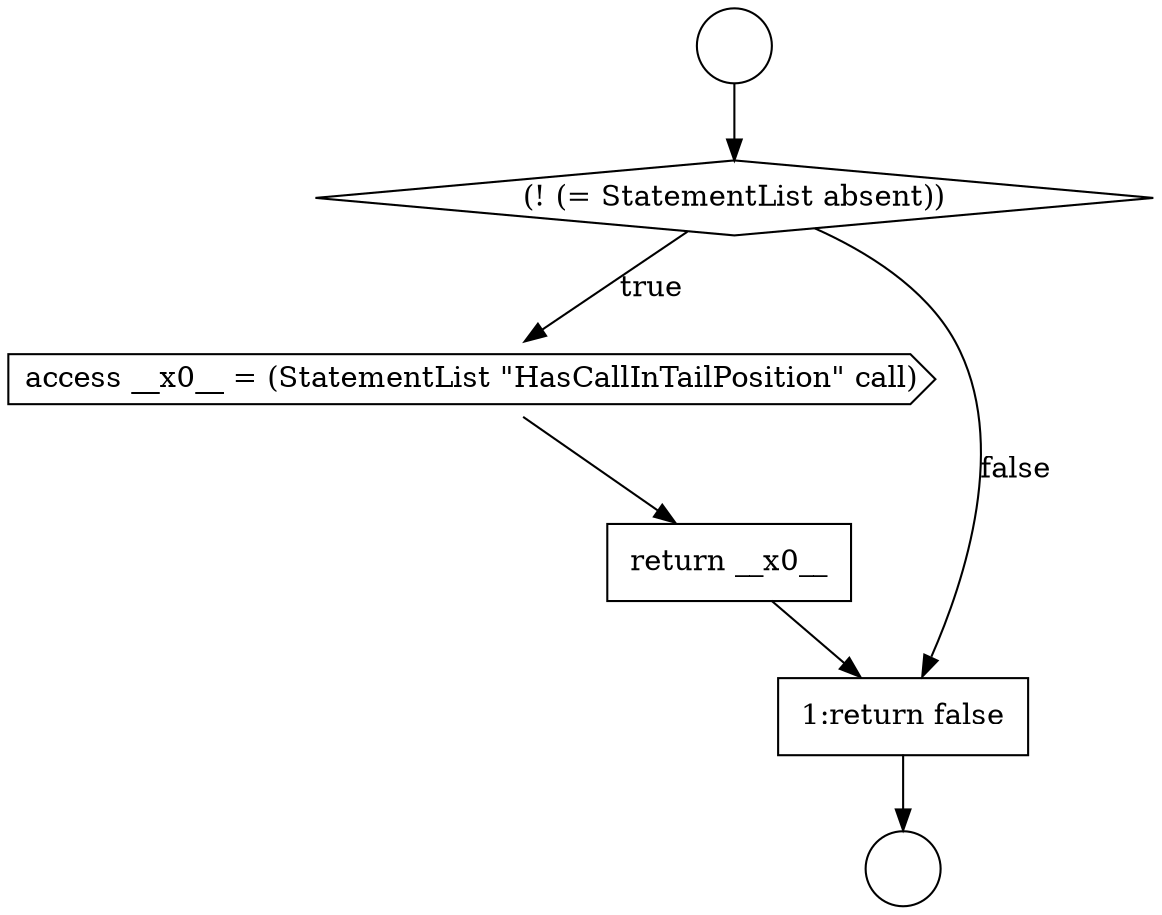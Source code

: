 digraph {
  node9035 [shape=diamond, label=<<font color="black">(! (= StatementList absent))</font>> color="black" fillcolor="white" style=filled]
  node9036 [shape=cds, label=<<font color="black">access __x0__ = (StatementList &quot;HasCallInTailPosition&quot; call)</font>> color="black" fillcolor="white" style=filled]
  node9033 [shape=circle label=" " color="black" fillcolor="white" style=filled]
  node9037 [shape=none, margin=0, label=<<font color="black">
    <table border="0" cellborder="1" cellspacing="0" cellpadding="10">
      <tr><td align="left">return __x0__</td></tr>
    </table>
  </font>> color="black" fillcolor="white" style=filled]
  node9034 [shape=circle label=" " color="black" fillcolor="white" style=filled]
  node9038 [shape=none, margin=0, label=<<font color="black">
    <table border="0" cellborder="1" cellspacing="0" cellpadding="10">
      <tr><td align="left">1:return false</td></tr>
    </table>
  </font>> color="black" fillcolor="white" style=filled]
  node9037 -> node9038 [ color="black"]
  node9035 -> node9036 [label=<<font color="black">true</font>> color="black"]
  node9035 -> node9038 [label=<<font color="black">false</font>> color="black"]
  node9038 -> node9034 [ color="black"]
  node9036 -> node9037 [ color="black"]
  node9033 -> node9035 [ color="black"]
}
